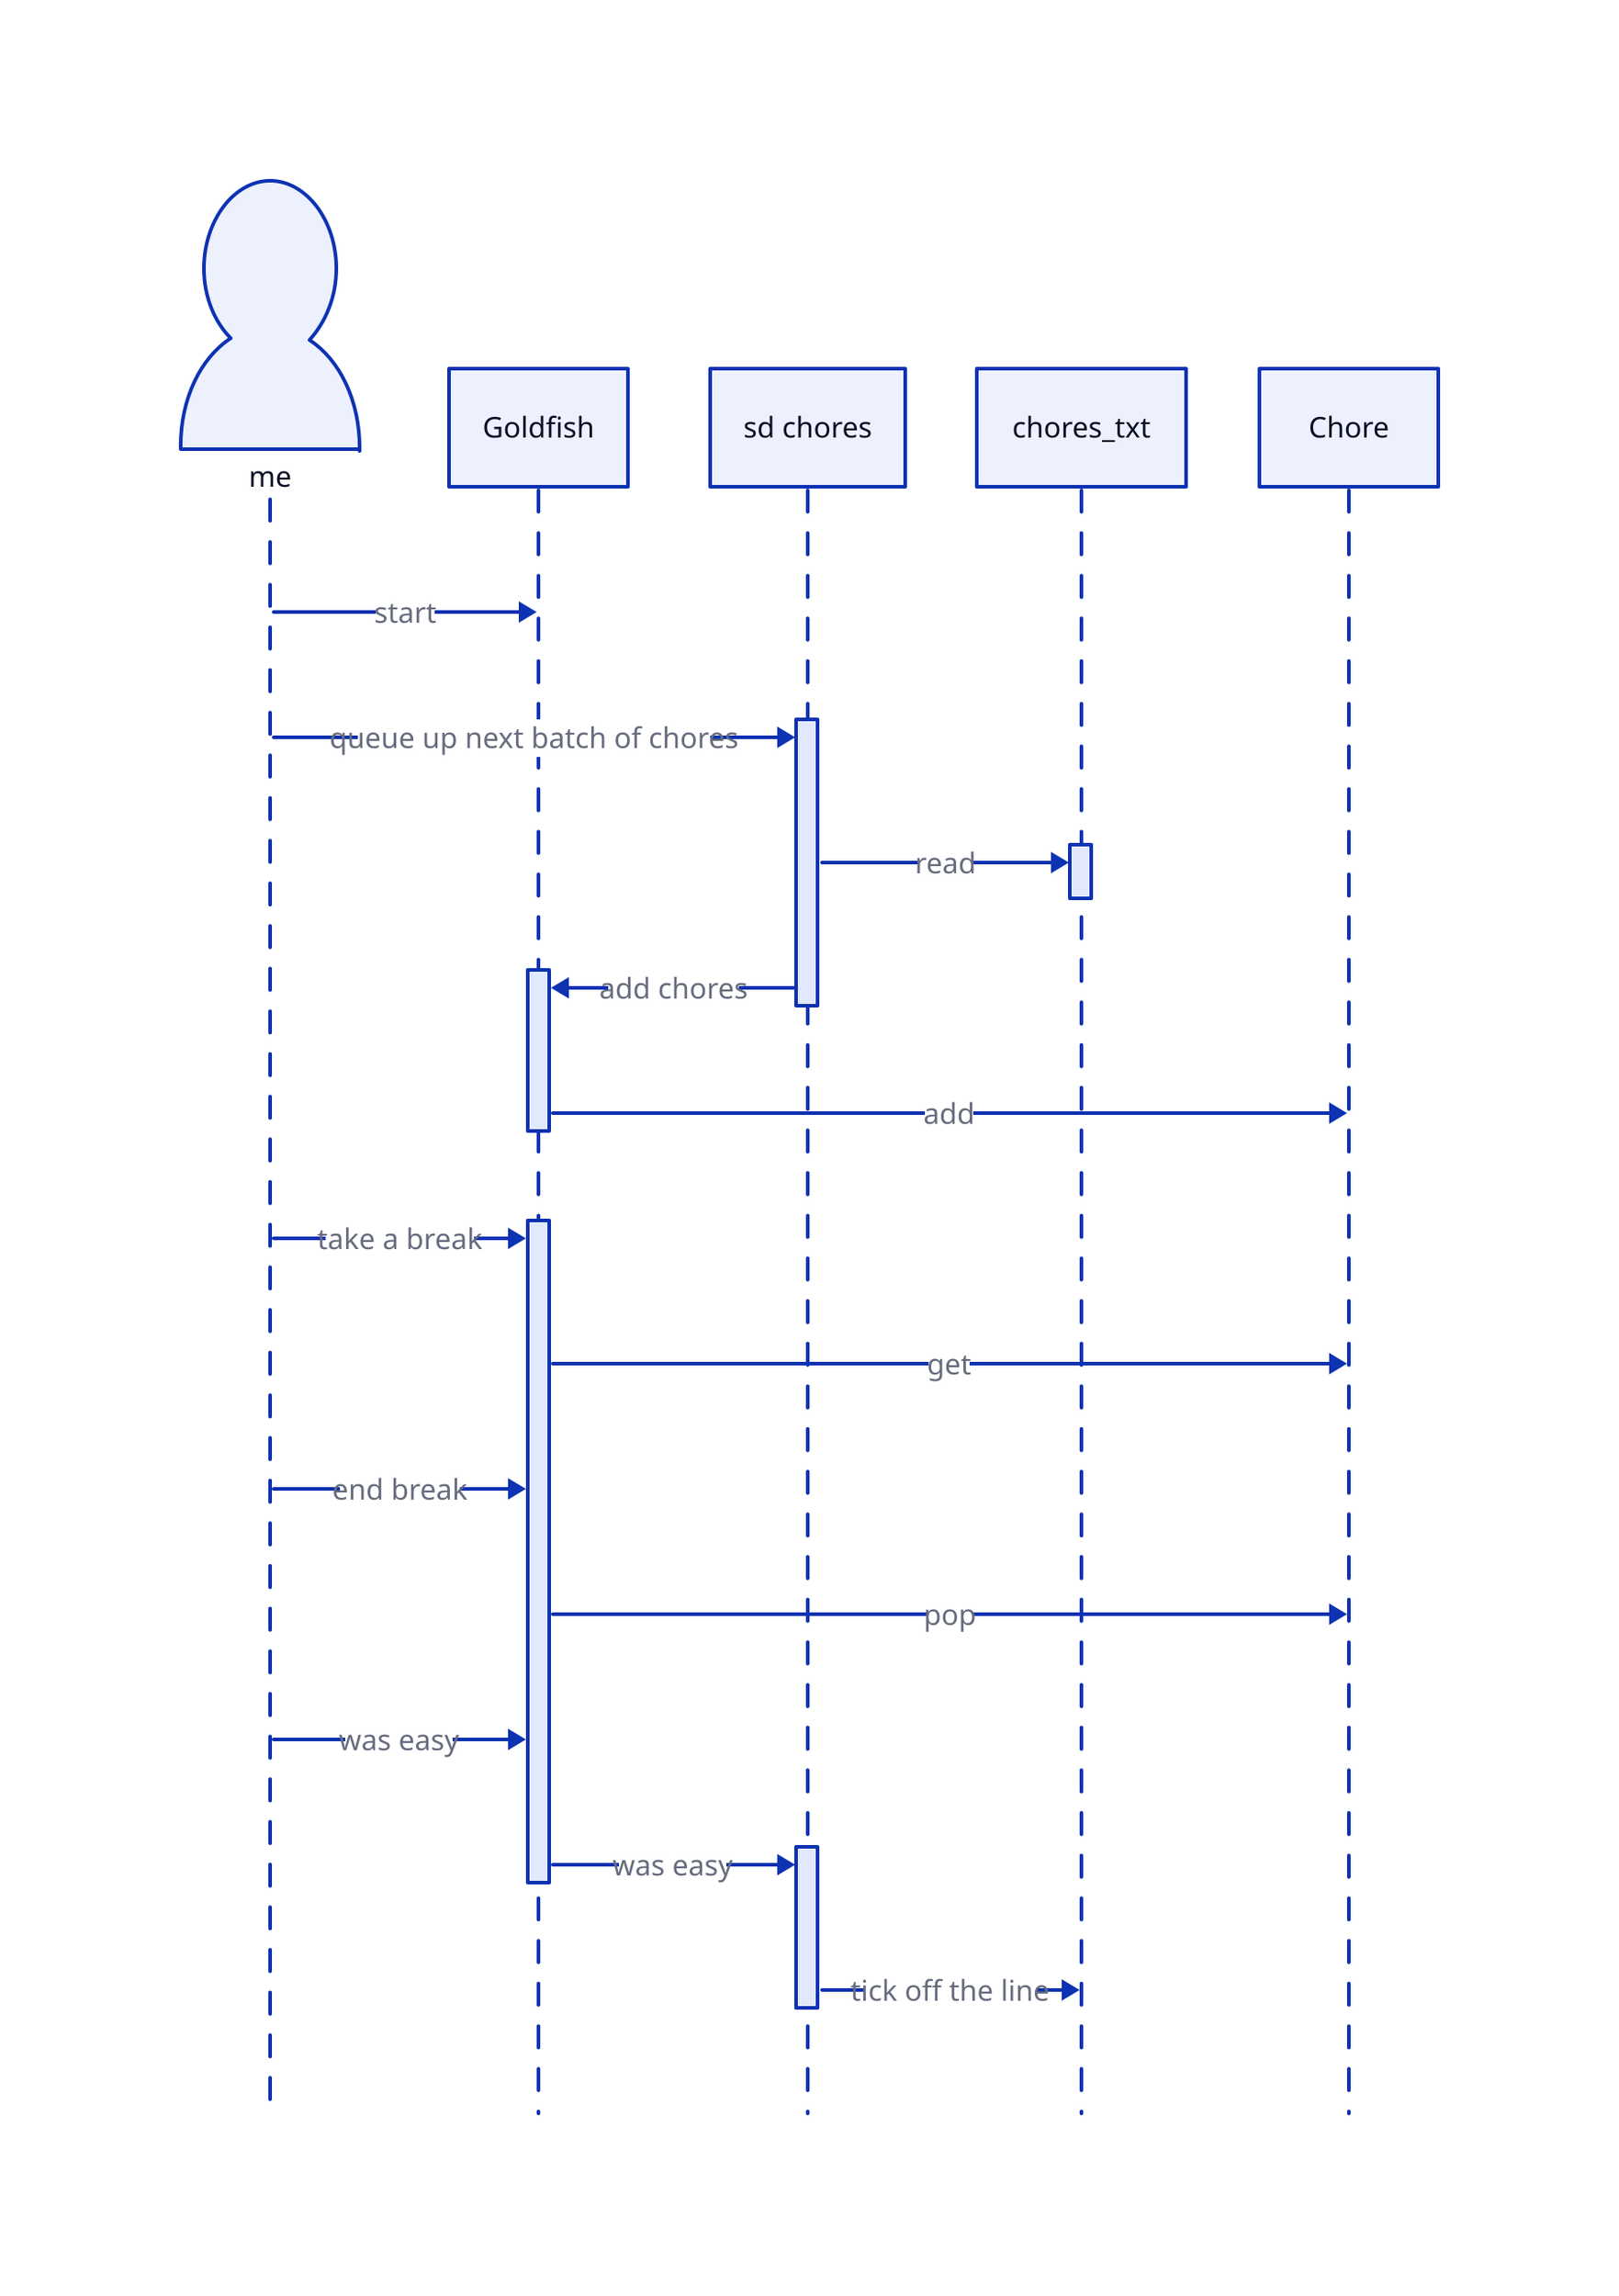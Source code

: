me.shape: person
shape: sequence_diagram

me -> Goldfish: start
me -> sd chores.1: queue up next batch of chores
sd chores.1 -> chores_txt.1: read
sd chores.1 -> Goldfish.add_chore: add chores
Goldfish.add_chore -> Chore: add
me -> Goldfish.break: take a break
Goldfish.break -> Chore: get
me -> Goldfish.break: end break
Goldfish.break -> Chore: pop
me -> Goldfish.break: was easy
Goldfish.break -> sd chores.2: was easy
sd chores.2 -> chores_txt: tick off the line
